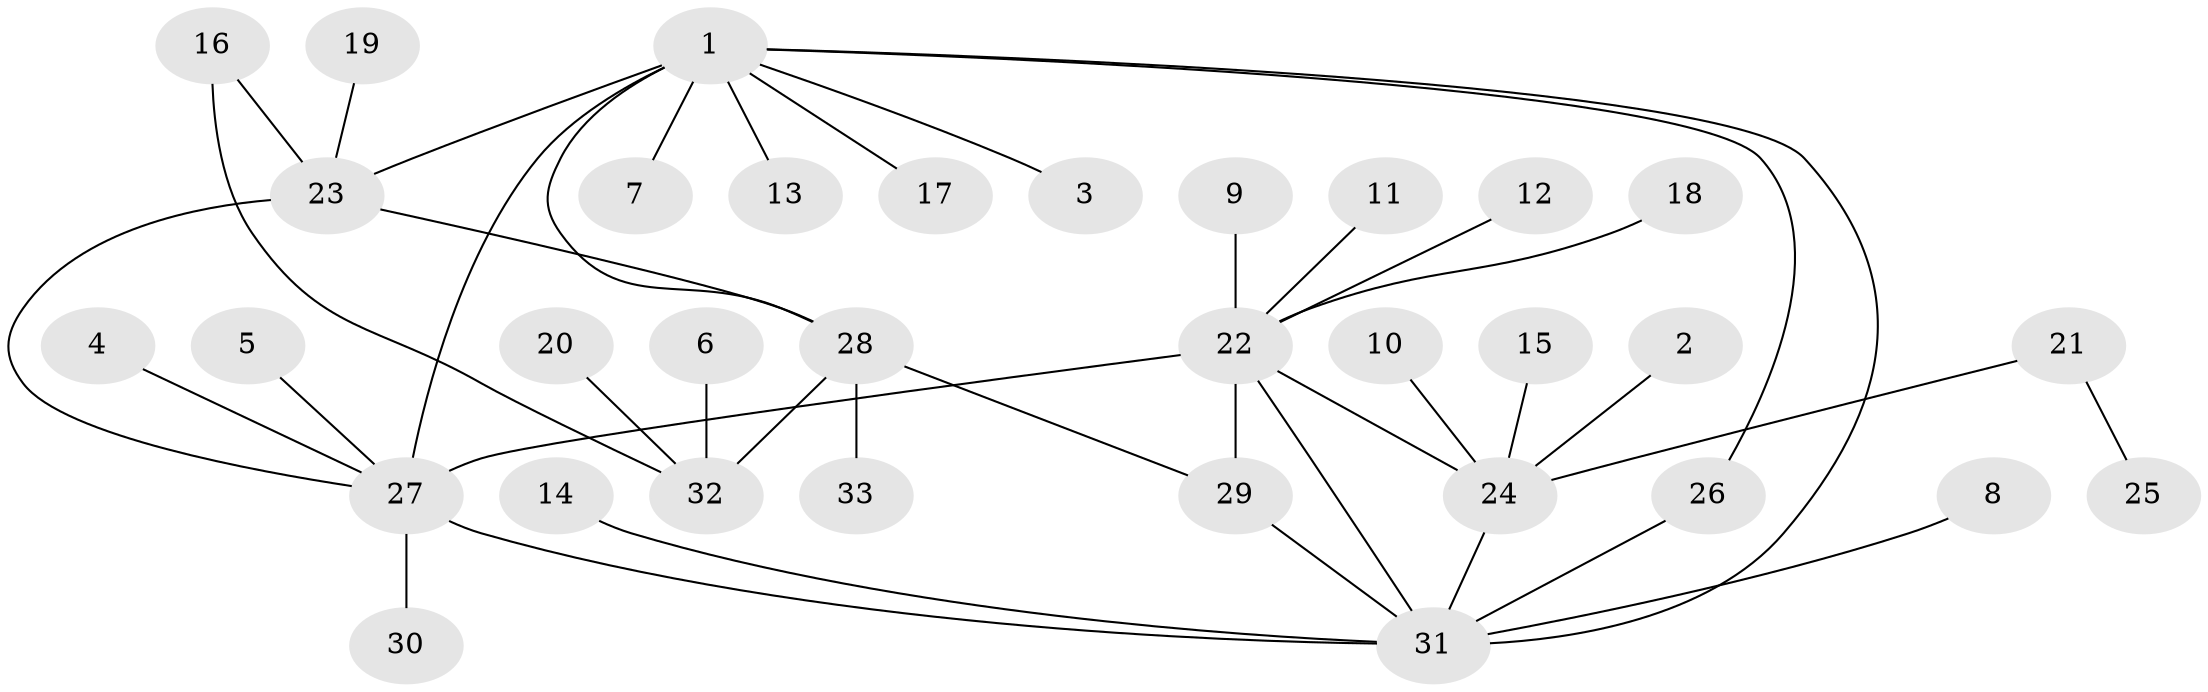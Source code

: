 // original degree distribution, {5: 0.015384615384615385, 10: 0.03076923076923077, 1: 0.6153846153846154, 11: 0.015384615384615385, 8: 0.03076923076923077, 2: 0.13846153846153847, 6: 0.03076923076923077, 7: 0.015384615384615385, 4: 0.03076923076923077, 3: 0.07692307692307693}
// Generated by graph-tools (version 1.1) at 2025/25/03/09/25 03:25:55]
// undirected, 33 vertices, 41 edges
graph export_dot {
graph [start="1"]
  node [color=gray90,style=filled];
  1;
  2;
  3;
  4;
  5;
  6;
  7;
  8;
  9;
  10;
  11;
  12;
  13;
  14;
  15;
  16;
  17;
  18;
  19;
  20;
  21;
  22;
  23;
  24;
  25;
  26;
  27;
  28;
  29;
  30;
  31;
  32;
  33;
  1 -- 3 [weight=1.0];
  1 -- 7 [weight=1.0];
  1 -- 13 [weight=1.0];
  1 -- 17 [weight=1.0];
  1 -- 23 [weight=1.0];
  1 -- 26 [weight=1.0];
  1 -- 27 [weight=2.0];
  1 -- 28 [weight=1.0];
  1 -- 31 [weight=1.0];
  2 -- 24 [weight=1.0];
  4 -- 27 [weight=1.0];
  5 -- 27 [weight=1.0];
  6 -- 32 [weight=1.0];
  8 -- 31 [weight=1.0];
  9 -- 22 [weight=1.0];
  10 -- 24 [weight=1.0];
  11 -- 22 [weight=1.0];
  12 -- 22 [weight=1.0];
  14 -- 31 [weight=1.0];
  15 -- 24 [weight=1.0];
  16 -- 23 [weight=1.0];
  16 -- 32 [weight=1.0];
  18 -- 22 [weight=1.0];
  19 -- 23 [weight=1.0];
  20 -- 32 [weight=1.0];
  21 -- 24 [weight=1.0];
  21 -- 25 [weight=1.0];
  22 -- 24 [weight=1.0];
  22 -- 27 [weight=1.0];
  22 -- 29 [weight=1.0];
  22 -- 31 [weight=1.0];
  23 -- 27 [weight=1.0];
  23 -- 28 [weight=2.0];
  24 -- 31 [weight=1.0];
  26 -- 31 [weight=1.0];
  27 -- 30 [weight=1.0];
  27 -- 31 [weight=1.0];
  28 -- 29 [weight=1.0];
  28 -- 32 [weight=1.0];
  28 -- 33 [weight=1.0];
  29 -- 31 [weight=1.0];
}
